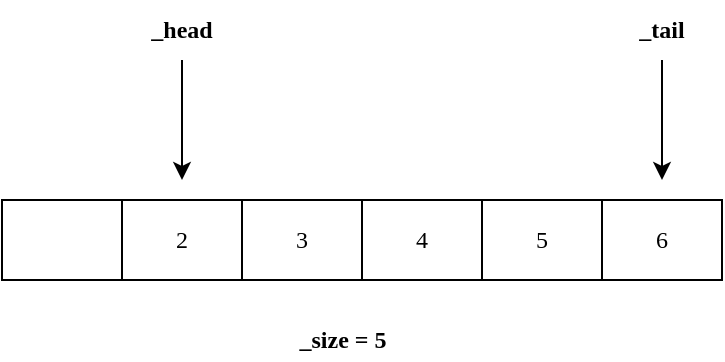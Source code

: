 <mxfile version="16.5.1" type="device"><diagram id="0zOxMxvDC9LZBq1FR540" name="第 1 页"><mxGraphModel dx="1052" dy="657" grid="1" gridSize="10" guides="1" tooltips="1" connect="1" arrows="1" fold="1" page="1" pageScale="1" pageWidth="900" pageHeight="1600" math="0" shadow="0"><root><mxCell id="0"/><mxCell id="1" parent="0"/><mxCell id="Y11hGAvrt8x8mBZxdaEq-1" value="" style="shape=table;html=1;whiteSpace=wrap;startSize=0;container=1;collapsible=0;childLayout=tableLayout;fontFamily=Comic Sans MS;" vertex="1" parent="1"><mxGeometry x="310" y="280" width="360" height="40" as="geometry"/></mxCell><mxCell id="Y11hGAvrt8x8mBZxdaEq-2" value="" style="shape=tableRow;horizontal=0;startSize=0;swimlaneHead=0;swimlaneBody=0;top=0;left=0;bottom=0;right=0;collapsible=0;dropTarget=0;fillColor=none;points=[[0,0.5],[1,0.5]];portConstraint=eastwest;fontFamily=Comic Sans MS;" vertex="1" parent="Y11hGAvrt8x8mBZxdaEq-1"><mxGeometry width="360" height="40" as="geometry"/></mxCell><mxCell id="Y11hGAvrt8x8mBZxdaEq-3" value="" style="shape=partialRectangle;html=1;whiteSpace=wrap;connectable=0;fillColor=none;top=0;left=0;bottom=0;right=0;overflow=hidden;fontFamily=Comic Sans MS;" vertex="1" parent="Y11hGAvrt8x8mBZxdaEq-2"><mxGeometry width="60" height="40" as="geometry"><mxRectangle width="60" height="40" as="alternateBounds"/></mxGeometry></mxCell><mxCell id="Y11hGAvrt8x8mBZxdaEq-4" value="2" style="shape=partialRectangle;html=1;whiteSpace=wrap;connectable=0;fillColor=none;top=0;left=0;bottom=0;right=0;overflow=hidden;fontFamily=Comic Sans MS;" vertex="1" parent="Y11hGAvrt8x8mBZxdaEq-2"><mxGeometry x="60" width="60" height="40" as="geometry"><mxRectangle width="60" height="40" as="alternateBounds"/></mxGeometry></mxCell><mxCell id="Y11hGAvrt8x8mBZxdaEq-5" value="3" style="shape=partialRectangle;html=1;whiteSpace=wrap;connectable=0;fillColor=none;top=0;left=0;bottom=0;right=0;overflow=hidden;fontFamily=Comic Sans MS;" vertex="1" parent="Y11hGAvrt8x8mBZxdaEq-2"><mxGeometry x="120" width="60" height="40" as="geometry"><mxRectangle width="60" height="40" as="alternateBounds"/></mxGeometry></mxCell><mxCell id="Y11hGAvrt8x8mBZxdaEq-14" value="4" style="shape=partialRectangle;html=1;whiteSpace=wrap;connectable=0;fillColor=none;top=0;left=0;bottom=0;right=0;overflow=hidden;fontFamily=Comic Sans MS;" vertex="1" parent="Y11hGAvrt8x8mBZxdaEq-2"><mxGeometry x="180" width="60" height="40" as="geometry"><mxRectangle width="60" height="40" as="alternateBounds"/></mxGeometry></mxCell><mxCell id="Y11hGAvrt8x8mBZxdaEq-15" value="5" style="shape=partialRectangle;html=1;whiteSpace=wrap;connectable=0;fillColor=none;top=0;left=0;bottom=0;right=0;overflow=hidden;fontFamily=Comic Sans MS;" vertex="1" parent="Y11hGAvrt8x8mBZxdaEq-2"><mxGeometry x="240" width="60" height="40" as="geometry"><mxRectangle width="60" height="40" as="alternateBounds"/></mxGeometry></mxCell><mxCell id="Y11hGAvrt8x8mBZxdaEq-16" value="6" style="shape=partialRectangle;html=1;whiteSpace=wrap;connectable=0;fillColor=none;top=0;left=0;bottom=0;right=0;overflow=hidden;fontFamily=Comic Sans MS;" vertex="1" parent="Y11hGAvrt8x8mBZxdaEq-2"><mxGeometry x="300" width="60" height="40" as="geometry"><mxRectangle width="60" height="40" as="alternateBounds"/></mxGeometry></mxCell><mxCell id="Y11hGAvrt8x8mBZxdaEq-19" style="edgeStyle=orthogonalEdgeStyle;rounded=0;orthogonalLoop=1;jettySize=auto;html=1;fontFamily=Comic Sans MS;" edge="1" parent="1" source="Y11hGAvrt8x8mBZxdaEq-17"><mxGeometry relative="1" as="geometry"><mxPoint x="400" y="270" as="targetPoint"/></mxGeometry></mxCell><mxCell id="Y11hGAvrt8x8mBZxdaEq-17" value="&lt;b&gt;_head&lt;/b&gt;" style="text;html=1;strokeColor=none;fillColor=none;align=center;verticalAlign=middle;whiteSpace=wrap;rounded=0;fontFamily=Comic Sans MS;" vertex="1" parent="1"><mxGeometry x="370" y="180" width="60" height="30" as="geometry"/></mxCell><mxCell id="Y11hGAvrt8x8mBZxdaEq-20" style="edgeStyle=orthogonalEdgeStyle;rounded=0;orthogonalLoop=1;jettySize=auto;html=1;fontFamily=Comic Sans MS;" edge="1" parent="1" source="Y11hGAvrt8x8mBZxdaEq-18"><mxGeometry relative="1" as="geometry"><mxPoint x="640" y="270" as="targetPoint"/></mxGeometry></mxCell><mxCell id="Y11hGAvrt8x8mBZxdaEq-18" value="&lt;b&gt;_tail&lt;/b&gt;" style="text;html=1;strokeColor=none;fillColor=none;align=center;verticalAlign=middle;whiteSpace=wrap;rounded=0;fontFamily=Comic Sans MS;" vertex="1" parent="1"><mxGeometry x="610" y="180" width="60" height="30" as="geometry"/></mxCell><mxCell id="Y11hGAvrt8x8mBZxdaEq-21" value="&lt;b&gt;_size = 5&lt;/b&gt;" style="text;html=1;align=center;verticalAlign=middle;resizable=0;points=[];autosize=1;strokeColor=none;fillColor=none;fontFamily=Comic Sans MS;" vertex="1" parent="1"><mxGeometry x="445" y="340" width="70" height="20" as="geometry"/></mxCell></root></mxGraphModel></diagram></mxfile>